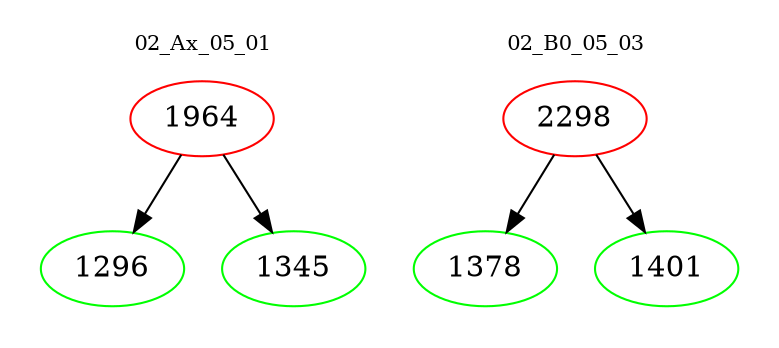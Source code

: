digraph{
subgraph cluster_0 {
color = white
label = "02_Ax_05_01";
fontsize=10;
T0_1964 [label="1964", color="red"]
T0_1964 -> T0_1296 [color="black"]
T0_1296 [label="1296", color="green"]
T0_1964 -> T0_1345 [color="black"]
T0_1345 [label="1345", color="green"]
}
subgraph cluster_1 {
color = white
label = "02_B0_05_03";
fontsize=10;
T1_2298 [label="2298", color="red"]
T1_2298 -> T1_1378 [color="black"]
T1_1378 [label="1378", color="green"]
T1_2298 -> T1_1401 [color="black"]
T1_1401 [label="1401", color="green"]
}
}
